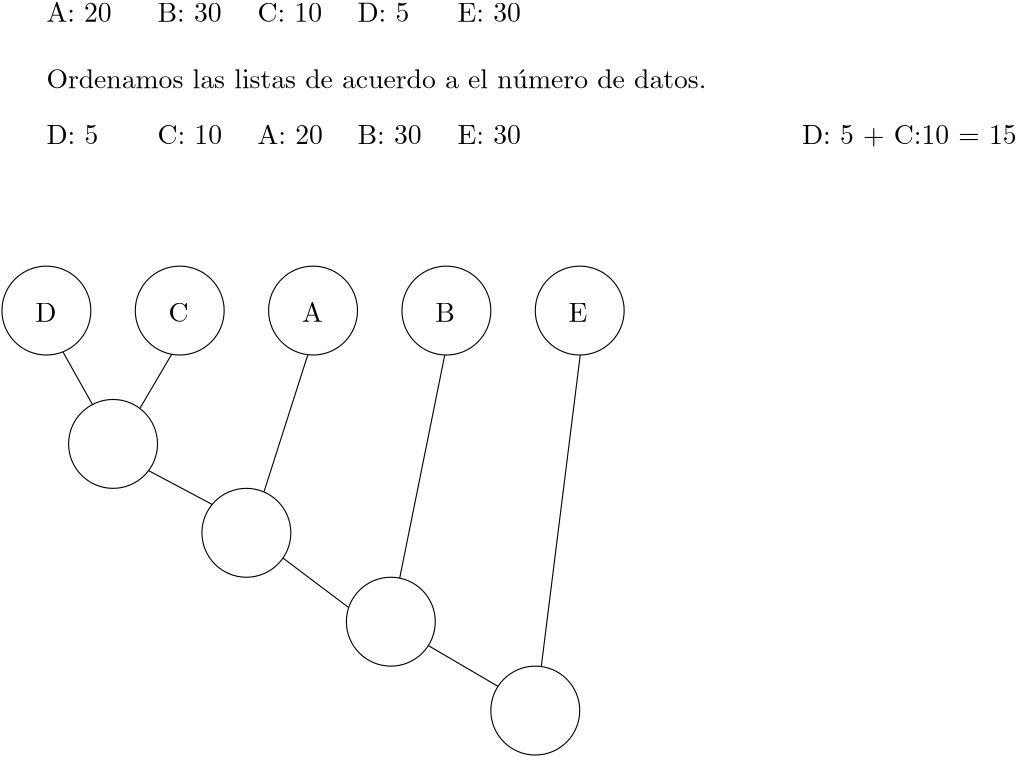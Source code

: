 <?xml version="1.0"?>
<!DOCTYPE ipe SYSTEM "ipe.dtd">
<ipe version="70212" creator="Ipe 7.2.13">
<info created="D:20200728201456" modified="D:20201026084014"/>
<preamble>\usepackage{algorithm2e}
</preamble>
<ipestyle name="basic">
<symbol name="arrow/arc(spx)">
<path stroke="sym-stroke" fill="sym-stroke" pen="sym-pen">
0 0 m
-1 0.333 l
-1 -0.333 l
h
</path>
</symbol>
<symbol name="arrow/farc(spx)">
<path stroke="sym-stroke" fill="white" pen="sym-pen">
0 0 m
-1 0.333 l
-1 -0.333 l
h
</path>
</symbol>
<symbol name="arrow/ptarc(spx)">
<path stroke="sym-stroke" fill="sym-stroke" pen="sym-pen">
0 0 m
-1 0.333 l
-0.8 0 l
-1 -0.333 l
h
</path>
</symbol>
<symbol name="arrow/fptarc(spx)">
<path stroke="sym-stroke" fill="white" pen="sym-pen">
0 0 m
-1 0.333 l
-0.8 0 l
-1 -0.333 l
h
</path>
</symbol>
<symbol name="mark/circle(sx)" transformations="translations">
<path fill="sym-stroke">
0.6 0 0 0.6 0 0 e
0.4 0 0 0.4 0 0 e
</path>
</symbol>
<symbol name="mark/disk(sx)" transformations="translations">
<path fill="sym-stroke">
0.6 0 0 0.6 0 0 e
</path>
</symbol>
<symbol name="mark/fdisk(sfx)" transformations="translations">
<group>
<path fill="sym-fill">
0.5 0 0 0.5 0 0 e
</path>
<path fill="sym-stroke" fillrule="eofill">
0.6 0 0 0.6 0 0 e
0.4 0 0 0.4 0 0 e
</path>
</group>
</symbol>
<symbol name="mark/box(sx)" transformations="translations">
<path fill="sym-stroke" fillrule="eofill">
-0.6 -0.6 m
0.6 -0.6 l
0.6 0.6 l
-0.6 0.6 l
h
-0.4 -0.4 m
0.4 -0.4 l
0.4 0.4 l
-0.4 0.4 l
h
</path>
</symbol>
<symbol name="mark/square(sx)" transformations="translations">
<path fill="sym-stroke">
-0.6 -0.6 m
0.6 -0.6 l
0.6 0.6 l
-0.6 0.6 l
h
</path>
</symbol>
<symbol name="mark/fsquare(sfx)" transformations="translations">
<group>
<path fill="sym-fill">
-0.5 -0.5 m
0.5 -0.5 l
0.5 0.5 l
-0.5 0.5 l
h
</path>
<path fill="sym-stroke" fillrule="eofill">
-0.6 -0.6 m
0.6 -0.6 l
0.6 0.6 l
-0.6 0.6 l
h
-0.4 -0.4 m
0.4 -0.4 l
0.4 0.4 l
-0.4 0.4 l
h
</path>
</group>
</symbol>
<symbol name="mark/cross(sx)" transformations="translations">
<group>
<path fill="sym-stroke">
-0.43 -0.57 m
0.57 0.43 l
0.43 0.57 l
-0.57 -0.43 l
h
</path>
<path fill="sym-stroke">
-0.43 0.57 m
0.57 -0.43 l
0.43 -0.57 l
-0.57 0.43 l
h
</path>
</group>
</symbol>
<symbol name="arrow/fnormal(spx)">
<path stroke="sym-stroke" fill="white" pen="sym-pen">
0 0 m
-1 0.333 l
-1 -0.333 l
h
</path>
</symbol>
<symbol name="arrow/pointed(spx)">
<path stroke="sym-stroke" fill="sym-stroke" pen="sym-pen">
0 0 m
-1 0.333 l
-0.8 0 l
-1 -0.333 l
h
</path>
</symbol>
<symbol name="arrow/fpointed(spx)">
<path stroke="sym-stroke" fill="white" pen="sym-pen">
0 0 m
-1 0.333 l
-0.8 0 l
-1 -0.333 l
h
</path>
</symbol>
<symbol name="arrow/linear(spx)">
<path stroke="sym-stroke" pen="sym-pen">
-1 0.333 m
0 0 l
-1 -0.333 l
</path>
</symbol>
<symbol name="arrow/fdouble(spx)">
<path stroke="sym-stroke" fill="white" pen="sym-pen">
0 0 m
-1 0.333 l
-1 -0.333 l
h
-1 0 m
-2 0.333 l
-2 -0.333 l
h
</path>
</symbol>
<symbol name="arrow/double(spx)">
<path stroke="sym-stroke" fill="sym-stroke" pen="sym-pen">
0 0 m
-1 0.333 l
-1 -0.333 l
h
-1 0 m
-2 0.333 l
-2 -0.333 l
h
</path>
</symbol>
<pen name="heavier" value="0.8"/>
<pen name="fat" value="1.2"/>
<pen name="ultrafat" value="2"/>
<symbolsize name="large" value="5"/>
<symbolsize name="small" value="2"/>
<symbolsize name="tiny" value="1.1"/>
<arrowsize name="large" value="10"/>
<arrowsize name="small" value="5"/>
<arrowsize name="tiny" value="3"/>
<color name="red" value="1 0 0"/>
<color name="green" value="0 1 0"/>
<color name="blue" value="0 0 1"/>
<color name="yellow" value="1 1 0"/>
<color name="orange" value="1 0.647 0"/>
<color name="gold" value="1 0.843 0"/>
<color name="purple" value="0.627 0.125 0.941"/>
<color name="gray" value="0.745"/>
<color name="brown" value="0.647 0.165 0.165"/>
<color name="navy" value="0 0 0.502"/>
<color name="pink" value="1 0.753 0.796"/>
<color name="seagreen" value="0.18 0.545 0.341"/>
<color name="turquoise" value="0.251 0.878 0.816"/>
<color name="violet" value="0.933 0.51 0.933"/>
<color name="darkblue" value="0 0 0.545"/>
<color name="darkcyan" value="0 0.545 0.545"/>
<color name="darkgray" value="0.663"/>
<color name="darkgreen" value="0 0.392 0"/>
<color name="darkmagenta" value="0.545 0 0.545"/>
<color name="darkorange" value="1 0.549 0"/>
<color name="darkred" value="0.545 0 0"/>
<color name="lightblue" value="0.678 0.847 0.902"/>
<color name="lightcyan" value="0.878 1 1"/>
<color name="lightgray" value="0.827"/>
<color name="lightgreen" value="0.565 0.933 0.565"/>
<color name="lightyellow" value="1 1 0.878"/>
<dashstyle name="dashed" value="[4] 0"/>
<dashstyle name="dotted" value="[1 3] 0"/>
<dashstyle name="dash dotted" value="[4 2 1 2] 0"/>
<dashstyle name="dash dot dotted" value="[4 2 1 2 1 2] 0"/>
<textsize name="large" value="\large"/>
<textsize name="small" value="\small"/>
<textsize name="tiny" value="\tiny"/>
<textsize name="Large" value="\Large"/>
<textsize name="LARGE" value="\LARGE"/>
<textsize name="huge" value="\huge"/>
<textsize name="Huge" value="\Huge"/>
<textsize name="footnote" value="\footnotesize"/>
<textstyle name="center" begin="\begin{center}" end="\end{center}"/>
<textstyle name="itemize" begin="\begin{itemize}" end="\end{itemize}"/>
<textstyle name="item" begin="\begin{itemize}\item{}" end="\end{itemize}"/>
<gridsize name="4 pts" value="4"/>
<gridsize name="8 pts (~3 mm)" value="8"/>
<gridsize name="16 pts (~6 mm)" value="16"/>
<gridsize name="32 pts (~12 mm)" value="32"/>
<gridsize name="10 pts (~3.5 mm)" value="10"/>
<gridsize name="20 pts (~7 mm)" value="20"/>
<gridsize name="14 pts (~5 mm)" value="14"/>
<gridsize name="28 pts (~10 mm)" value="28"/>
<gridsize name="56 pts (~20 mm)" value="56"/>
<anglesize name="90 deg" value="90"/>
<anglesize name="60 deg" value="60"/>
<anglesize name="45 deg" value="45"/>
<anglesize name="30 deg" value="30"/>
<anglesize name="22.5 deg" value="22.5"/>
<opacity name="10%" value="0.1"/>
<opacity name="30%" value="0.3"/>
<opacity name="50%" value="0.5"/>
<opacity name="75%" value="0.75"/>
<tiling name="falling" angle="-60" step="4" width="1"/>
<tiling name="rising" angle="30" step="4" width="1"/>
</ipestyle>
<page>
<layer name="alpha"/>
<view layers="alpha" active="alpha"/>
<text layer="alpha" transformations="translations" pos="64 776" stroke="black" type="label" width="23.523" height="6.808" depth="0" valign="baseline">A: 20</text>
<text transformations="translations" pos="104 776" stroke="black" type="label" width="23.108" height="6.808" depth="0" valign="baseline">B: 30</text>
<text transformations="translations" pos="140 776" stroke="black" type="label" width="26.567" height="6.808" depth="0" valign="baseline">C: 10
</text>
<text transformations="translations" pos="176 776" stroke="black" type="label" width="22.001" height="6.808" depth="0" valign="baseline">D: 5
</text>
<text transformations="translations" pos="212 776" stroke="black" type="label" width="22.831" height="6.808" depth="0" valign="baseline">E: 30</text>
<text transformations="translations" pos="64 752" stroke="black" type="label" width="237.803" height="6.918" depth="0" valign="baseline">Ordenamos las listas de acuerdo a el número de datos.</text>
<text matrix="1 0 0 1 76 -44" transformations="translations" pos="64 776" stroke="black" type="label" width="23.523" height="6.808" depth="0" valign="baseline">A: 20</text>
<text matrix="1 0 0 1 72 -44" transformations="translations" pos="104 776" stroke="black" type="label" width="23.108" height="6.808" depth="0" valign="baseline">B: 30</text>
<text matrix="1 0 0 1 -36 -44" transformations="translations" pos="140 776" stroke="black" type="label" width="26.567" height="6.808" depth="0" valign="baseline">C: 10
</text>
<text matrix="1 0 0 1 -112 -44" transformations="translations" pos="176 776" stroke="black" type="label" width="22.001" height="6.808" depth="0" valign="baseline">D: 5
</text>
<text matrix="1 0 0 1 0 -44" transformations="translations" pos="212 776" stroke="black" type="label" width="22.831" height="6.808" depth="0" valign="baseline">E: 30</text>
<path matrix="1 0 0 1 -8 -48" stroke="black">
16 0 0 16 96 672 e
</path>
<path matrix="1 0 0 1 -8 -48" stroke="black">
16 0 0 16 144 640 e
</path>
<path matrix="1 0 0 1 -4 -48" stroke="black">
16 0 0 16 192 608 e
</path>
<path matrix="1 0 0 1 0 -48" stroke="black">
16 0 0 16 240 576 e
</path>
<text matrix="1 0 0 1 160 -44" transformations="translations" pos="176 776" stroke="black" type="label" width="80.67" height="6.808" depth="0.83" valign="baseline">D: 5 + C:10 = 15
</text>
<path stroke="black">
16 0 0 16 64 672 e
</path>
<path stroke="black">
16 0 0 16 112 672 e
</path>
<path stroke="black">
16 0 0 16 160 672 e
</path>
<path stroke="black">
16 0 0 16 208 672 e
</path>
<path stroke="black">
16 0 0 16 256 672 e
</path>
<text transformations="translations" pos="60 668" stroke="black" type="label" width="7.61" height="6.808" depth="0" valign="baseline">D</text>
<text transformations="translations" pos="108 668" stroke="black" type="label" width="7.195" height="6.808" depth="0" valign="baseline">C</text>
<text transformations="translations" pos="156 668" stroke="black" type="label" width="7.472" height="6.808" depth="0" valign="baseline">A</text>
<text transformations="translations" pos="204 668" stroke="black" type="label" width="7.057" height="6.808" depth="0" valign="baseline">B</text>
<text matrix="1 0 0 1 -4 0" transformations="translations" pos="256 668" stroke="black" type="label" width="6.78" height="6.808" depth="0" valign="baseline">E</text>
<path stroke="black">
69.943 657.145 m
80.5873 638.179 l
</path>
<path stroke="black">
109.097 656.265 m
97.6461 636.765 l
</path>
<path stroke="black">
158.122 656.111 m
142.32 606.699 l
</path>
<path stroke="black">
207.418 656.011 m
191.19 575.679 l
</path>
<path stroke="black">
256.187 656.001 m
242.162 543.853 l
</path>
<path stroke="black">
100.784 614.379 m
123.682 602.211 l
</path>
<path stroke="black">
149.166 582.909 m
172.825 565.072 l
</path>
<path stroke="black">
201.489 551.396 m
226.581 536.715 l
</path>
</page>
</ipe>
